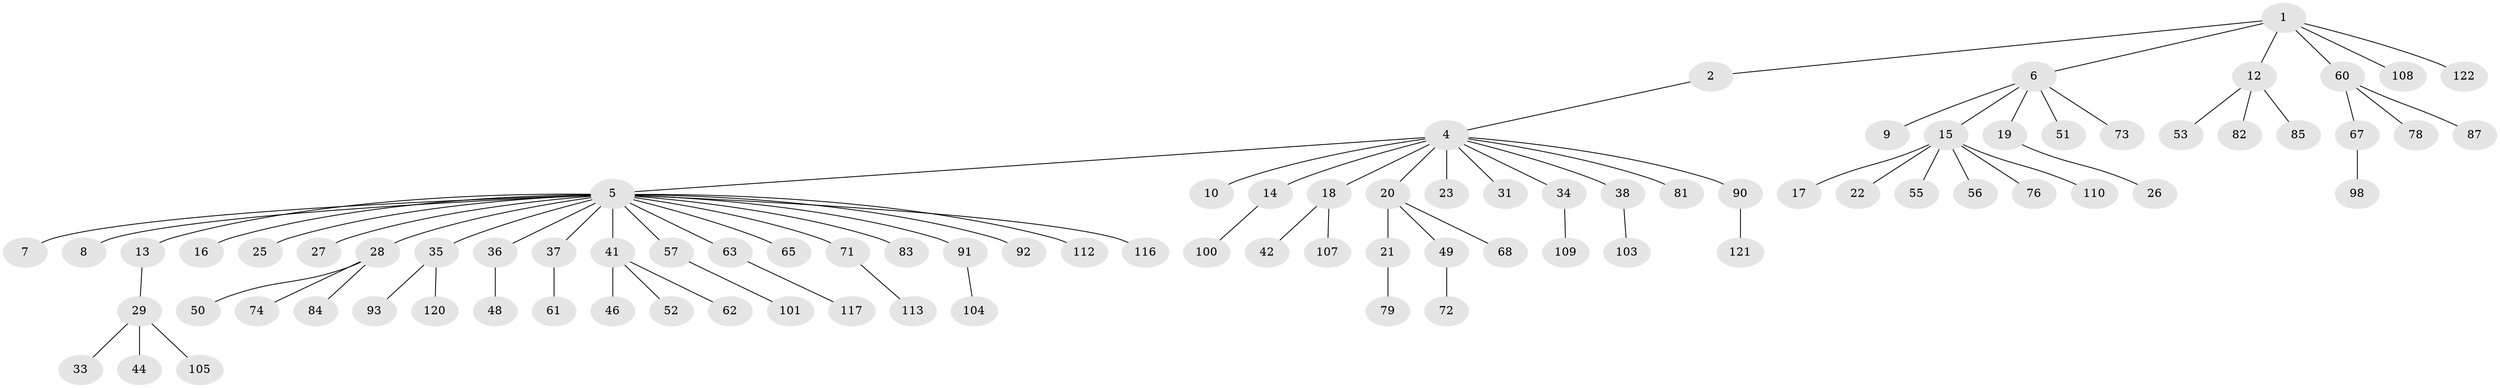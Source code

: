 // original degree distribution, {7: 0.01639344262295082, 2: 0.18032786885245902, 1: 0.6147540983606558, 13: 0.01639344262295082, 4: 0.03278688524590164, 3: 0.09016393442622951, 6: 0.00819672131147541, 5: 0.03278688524590164, 10: 0.00819672131147541}
// Generated by graph-tools (version 1.1) at 2025/41/03/06/25 10:41:48]
// undirected, 87 vertices, 86 edges
graph export_dot {
graph [start="1"]
  node [color=gray90,style=filled];
  1 [super="+3"];
  2;
  4 [super="+32"];
  5 [super="+24"];
  6 [super="+39"];
  7;
  8;
  9;
  10 [super="+11"];
  12 [super="+58"];
  13 [super="+118"];
  14 [super="+94"];
  15 [super="+47"];
  16 [super="+45"];
  17;
  18 [super="+95"];
  19 [super="+111"];
  20 [super="+59"];
  21 [super="+96"];
  22;
  23 [super="+69"];
  25;
  26;
  27;
  28 [super="+30"];
  29 [super="+77"];
  31;
  33;
  34 [super="+102"];
  35 [super="+40"];
  36 [super="+54"];
  37 [super="+119"];
  38 [super="+99"];
  41 [super="+43"];
  42;
  44;
  46;
  48;
  49 [super="+70"];
  50;
  51;
  52 [super="+66"];
  53;
  55 [super="+75"];
  56;
  57 [super="+114"];
  60 [super="+64"];
  61;
  62 [super="+106"];
  63;
  65;
  67 [super="+89"];
  68;
  71 [super="+88"];
  72 [super="+86"];
  73;
  74;
  76;
  78 [super="+80"];
  79;
  81;
  82;
  83 [super="+115"];
  84;
  85;
  87;
  90;
  91 [super="+97"];
  92;
  93;
  98;
  100;
  101;
  103;
  104;
  105;
  107;
  108;
  109;
  110;
  112;
  113;
  116;
  117;
  120;
  121;
  122;
  1 -- 2;
  1 -- 6;
  1 -- 12;
  1 -- 60;
  1 -- 108;
  1 -- 122;
  2 -- 4;
  4 -- 5;
  4 -- 10;
  4 -- 14;
  4 -- 18 [weight=2];
  4 -- 20;
  4 -- 23;
  4 -- 31;
  4 -- 34;
  4 -- 81;
  4 -- 90;
  4 -- 38;
  5 -- 7;
  5 -- 8;
  5 -- 13;
  5 -- 16;
  5 -- 25;
  5 -- 27;
  5 -- 28;
  5 -- 37;
  5 -- 57;
  5 -- 63;
  5 -- 71;
  5 -- 65;
  5 -- 35;
  5 -- 36;
  5 -- 41;
  5 -- 112;
  5 -- 83;
  5 -- 116;
  5 -- 91;
  5 -- 92;
  6 -- 9;
  6 -- 15;
  6 -- 19;
  6 -- 51;
  6 -- 73;
  12 -- 53;
  12 -- 82;
  12 -- 85;
  13 -- 29;
  14 -- 100;
  15 -- 17;
  15 -- 22;
  15 -- 76;
  15 -- 110;
  15 -- 56;
  15 -- 55;
  18 -- 42;
  18 -- 107;
  19 -- 26;
  20 -- 21;
  20 -- 49;
  20 -- 68;
  21 -- 79;
  28 -- 50;
  28 -- 74;
  28 -- 84;
  29 -- 33;
  29 -- 44;
  29 -- 105;
  34 -- 109;
  35 -- 93;
  35 -- 120;
  36 -- 48;
  37 -- 61;
  38 -- 103;
  41 -- 46;
  41 -- 62;
  41 -- 52;
  49 -- 72;
  57 -- 101;
  60 -- 67;
  60 -- 78;
  60 -- 87;
  63 -- 117;
  67 -- 98;
  71 -- 113;
  90 -- 121;
  91 -- 104;
}
